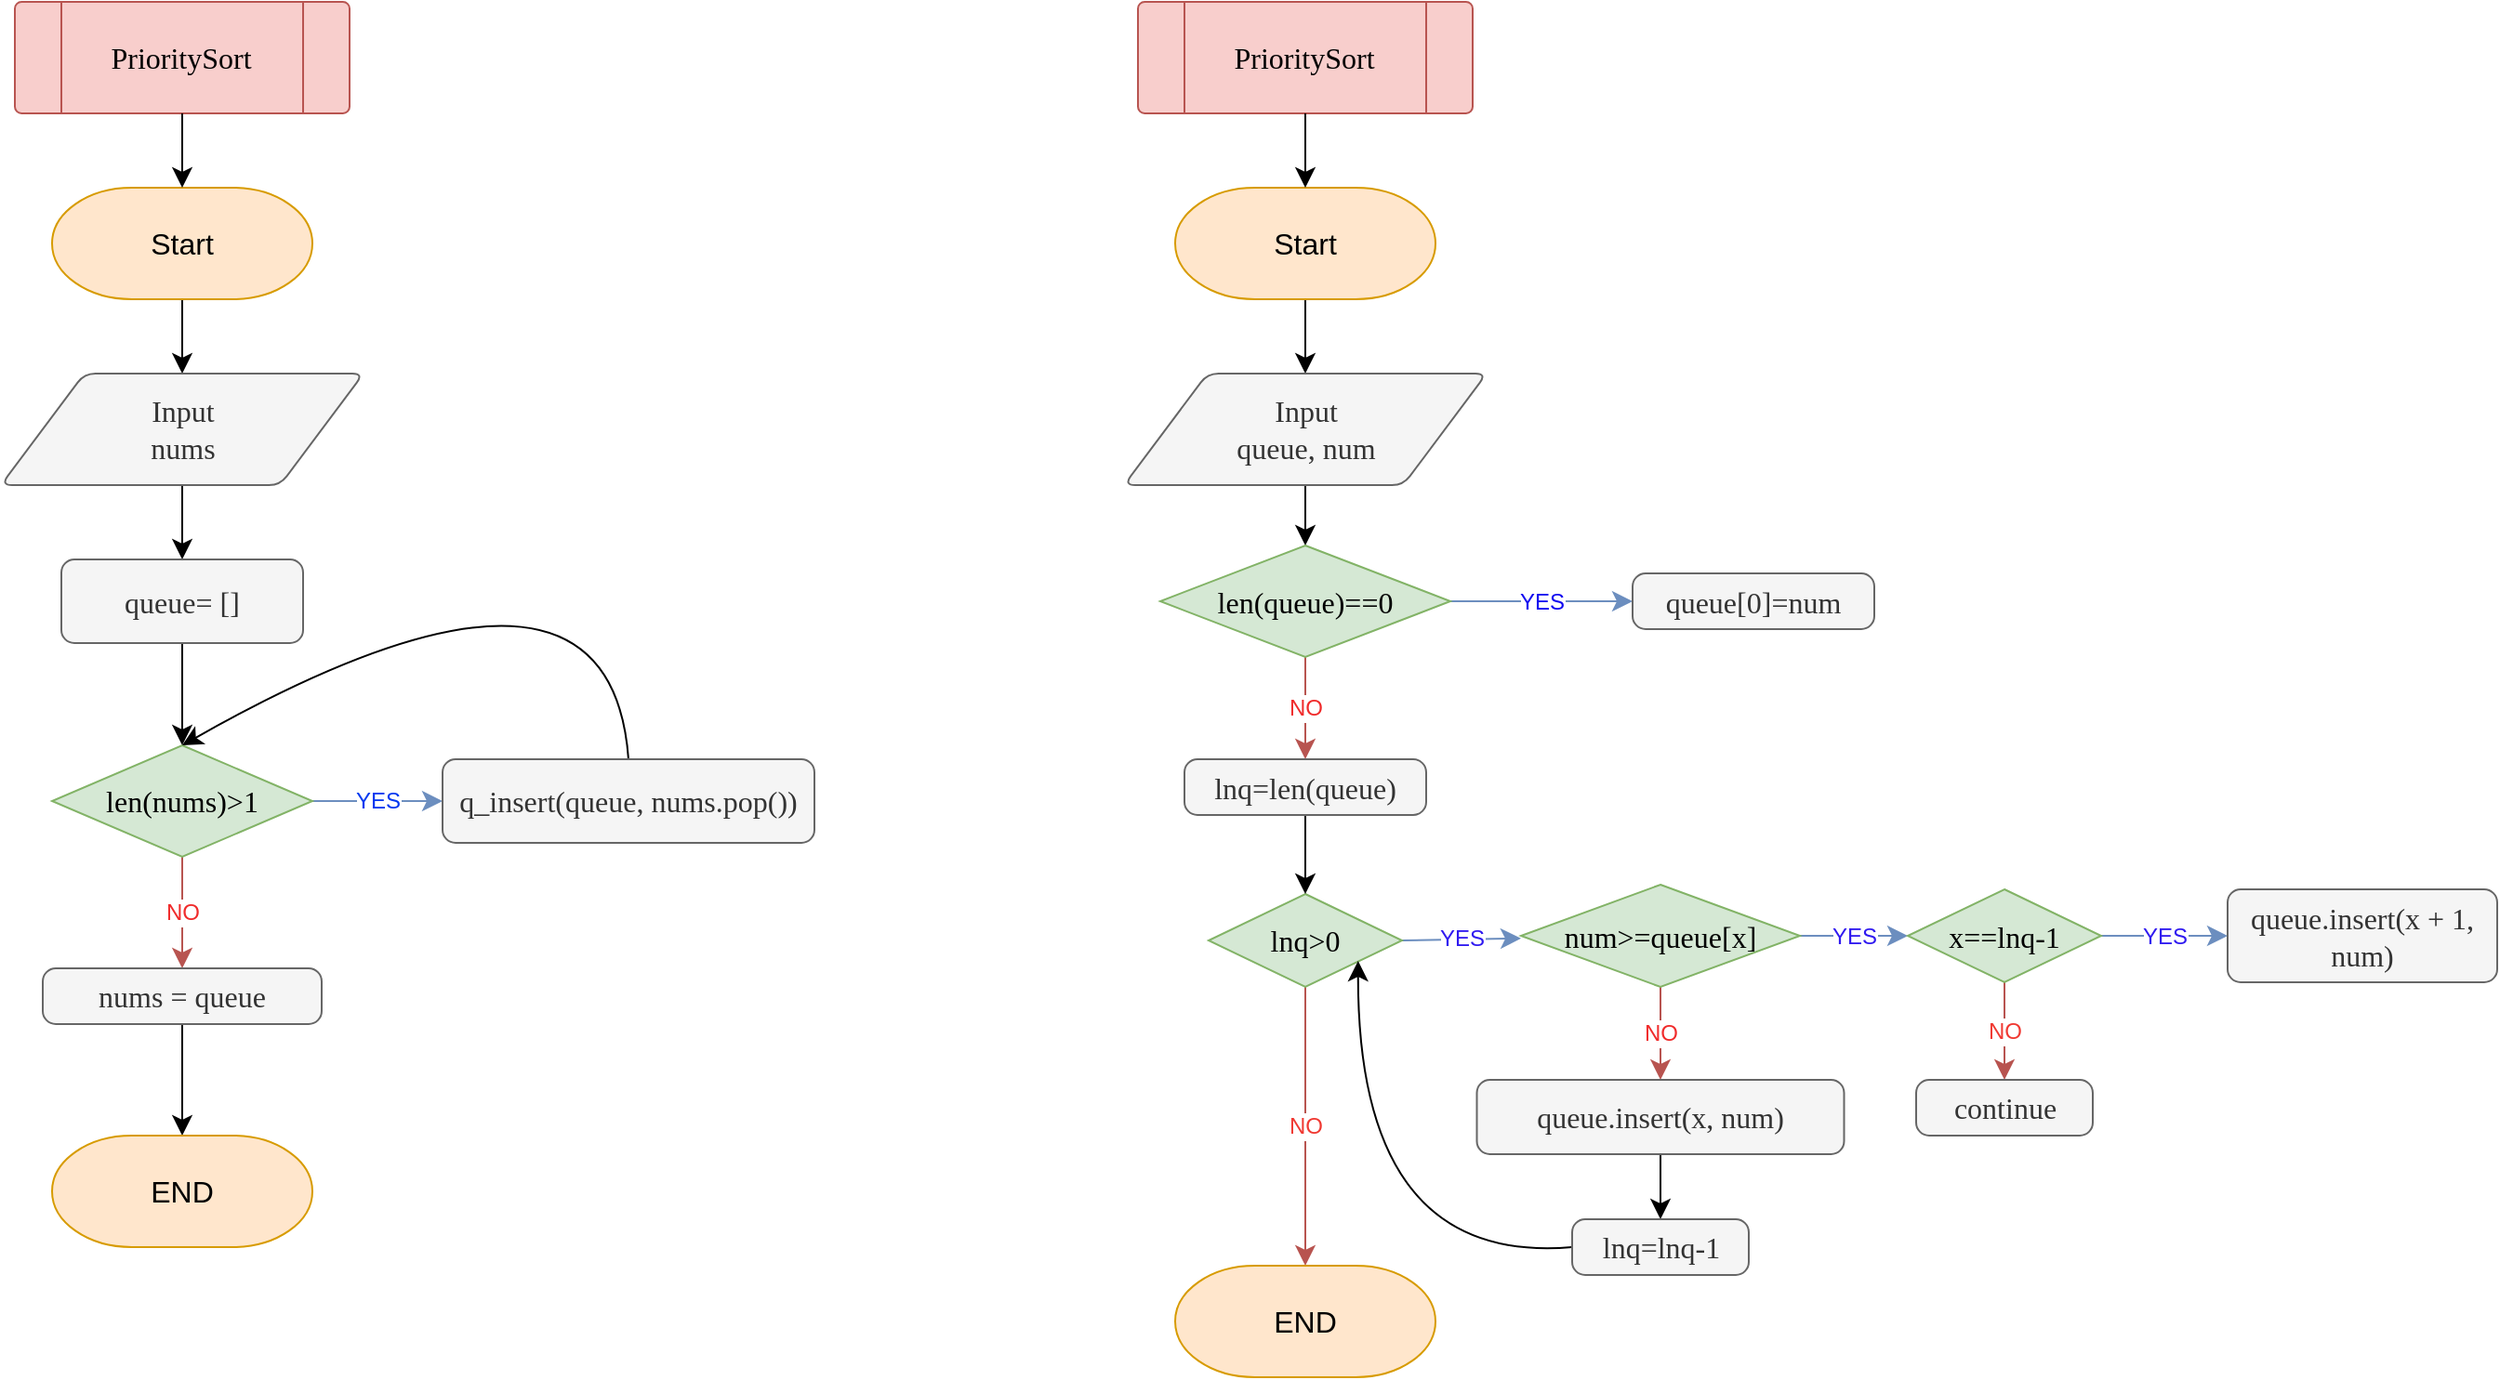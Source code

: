 <mxfile version="21.1.2" type="device">
  <diagram name="Страница 1" id="1Sl_nZ1g1N8PrJDqj42g">
    <mxGraphModel dx="1245" dy="1408" grid="1" gridSize="10" guides="1" tooltips="1" connect="1" arrows="1" fold="1" page="1" pageScale="1" pageWidth="827" pageHeight="1169" math="0" shadow="0">
      <root>
        <mxCell id="0" />
        <mxCell id="1" parent="0" />
        <mxCell id="bT7lZ-O7QSs4i1S0B8-C-22" style="edgeStyle=none;curved=1;rounded=1;orthogonalLoop=1;jettySize=auto;html=1;exitX=0.5;exitY=1;exitDx=0;exitDy=0;entryX=1;entryY=0.5;entryDx=0;entryDy=0;strokeWidth=1;fontFamily=Lucida Console;fontSize=12;fontColor=#F0F0F0;startSize=8;endSize=8;" parent="1" edge="1">
          <mxGeometry relative="1" as="geometry">
            <Array as="points">
              <mxPoint x="-140" y="1090" />
              <mxPoint x="-230" y="500" />
            </Array>
            <mxPoint x="-380" y="920" as="sourcePoint" />
          </mxGeometry>
        </mxCell>
        <mxCell id="Tnal-qNQDtSqXhumuWoh-2" value="" style="group" vertex="1" connectable="0" parent="1">
          <mxGeometry x="1050" y="200" width="180" height="60" as="geometry" />
        </mxCell>
        <mxCell id="Tnal-qNQDtSqXhumuWoh-3" value="" style="verticalLabelPosition=bottom;verticalAlign=top;html=1;shape=process;whiteSpace=wrap;rounded=1;size=0.14;arcSize=6;strokeWidth=1;fontFamily=Lucida Console;fontSize=16;fillColor=#f8cecc;strokeColor=#b85450;" vertex="1" parent="Tnal-qNQDtSqXhumuWoh-2">
          <mxGeometry width="180" height="60" as="geometry" />
        </mxCell>
        <mxCell id="Tnal-qNQDtSqXhumuWoh-4" value="PrioritySort" style="text;strokeColor=none;fillColor=none;html=1;align=center;verticalAlign=middle;whiteSpace=wrap;rounded=0;fontSize=16;fontFamily=Lucida Console;fontColor=#000000;" vertex="1" parent="Tnal-qNQDtSqXhumuWoh-2">
          <mxGeometry x="51.429" y="15" width="77.143" height="30" as="geometry" />
        </mxCell>
        <mxCell id="Tnal-qNQDtSqXhumuWoh-8" style="edgeStyle=none;curved=1;rounded=0;orthogonalLoop=1;jettySize=auto;html=1;exitX=0.5;exitY=1;exitDx=0;exitDy=0;exitPerimeter=0;fontSize=12;startSize=8;endSize=8;" edge="1" parent="1" source="Tnal-qNQDtSqXhumuWoh-5" target="Tnal-qNQDtSqXhumuWoh-6">
          <mxGeometry relative="1" as="geometry" />
        </mxCell>
        <mxCell id="Tnal-qNQDtSqXhumuWoh-5" value="Start" style="strokeWidth=1;html=1;shape=mxgraph.flowchart.terminator;whiteSpace=wrap;fontSize=16;rounded=1;fillColor=#ffe6cc;strokeColor=#d79b00;" vertex="1" parent="1">
          <mxGeometry x="1070" y="300" width="140" height="60" as="geometry" />
        </mxCell>
        <mxCell id="Tnal-qNQDtSqXhumuWoh-10" style="edgeStyle=none;curved=1;rounded=0;orthogonalLoop=1;jettySize=auto;html=1;exitX=0.5;exitY=1;exitDx=0;exitDy=0;fontSize=12;startSize=8;endSize=8;" edge="1" parent="1" source="Tnal-qNQDtSqXhumuWoh-6" target="Tnal-qNQDtSqXhumuWoh-9">
          <mxGeometry relative="1" as="geometry" />
        </mxCell>
        <mxCell id="Tnal-qNQDtSqXhumuWoh-6" value="Input&lt;br&gt;nums" style="shape=parallelogram;html=1;strokeWidth=1;perimeter=parallelogramPerimeter;whiteSpace=wrap;rounded=1;arcSize=12;size=0.23;fontFamily=Lucida Console;fontSize=16;fillColor=#f5f5f5;strokeColor=#666666;fontColor=#333333;" vertex="1" parent="1">
          <mxGeometry x="1042.5" y="400" width="195" height="60" as="geometry" />
        </mxCell>
        <mxCell id="Tnal-qNQDtSqXhumuWoh-7" style="edgeStyle=none;curved=1;rounded=0;orthogonalLoop=1;jettySize=auto;html=1;exitX=0.5;exitY=1;exitDx=0;exitDy=0;fontSize=12;startSize=8;endSize=8;" edge="1" parent="1" source="Tnal-qNQDtSqXhumuWoh-3" target="Tnal-qNQDtSqXhumuWoh-5">
          <mxGeometry relative="1" as="geometry" />
        </mxCell>
        <mxCell id="Tnal-qNQDtSqXhumuWoh-12" style="edgeStyle=none;curved=1;rounded=0;orthogonalLoop=1;jettySize=auto;html=1;exitX=0.5;exitY=1;exitDx=0;exitDy=0;fontSize=12;startSize=8;endSize=8;" edge="1" parent="1" source="Tnal-qNQDtSqXhumuWoh-9" target="Tnal-qNQDtSqXhumuWoh-11">
          <mxGeometry relative="1" as="geometry" />
        </mxCell>
        <mxCell id="Tnal-qNQDtSqXhumuWoh-9" value="&lt;div&gt;&lt;div&gt;queue= []&lt;/div&gt;&lt;/div&gt;" style="rounded=1;whiteSpace=wrap;html=1;absoluteArcSize=1;arcSize=14;strokeWidth=1;fontFamily=Lucida Console;fontSize=16;fillColor=#f5f5f5;strokeColor=#666666;fontColor=#333333;" vertex="1" parent="1">
          <mxGeometry x="1075" y="500" width="130" height="45" as="geometry" />
        </mxCell>
        <mxCell id="Tnal-qNQDtSqXhumuWoh-14" value="YES" style="edgeStyle=none;curved=1;rounded=0;orthogonalLoop=1;jettySize=auto;html=1;exitX=1;exitY=0.5;exitDx=0;exitDy=0;exitPerimeter=0;fontSize=12;startSize=8;endSize=8;fillColor=#dae8fc;strokeColor=#6c8ebf;fontColor=#0038F0;" edge="1" parent="1" source="Tnal-qNQDtSqXhumuWoh-11" target="Tnal-qNQDtSqXhumuWoh-13">
          <mxGeometry relative="1" as="geometry" />
        </mxCell>
        <mxCell id="Tnal-qNQDtSqXhumuWoh-16" value="NO" style="edgeStyle=none;curved=1;rounded=0;orthogonalLoop=1;jettySize=auto;html=1;exitX=0.5;exitY=1;exitDx=0;exitDy=0;exitPerimeter=0;fontSize=12;startSize=8;endSize=8;fontColor=#F02B2B;fillColor=#f8cecc;strokeColor=#b85450;" edge="1" parent="1" source="Tnal-qNQDtSqXhumuWoh-11" target="Tnal-qNQDtSqXhumuWoh-15">
          <mxGeometry relative="1" as="geometry" />
        </mxCell>
        <mxCell id="Tnal-qNQDtSqXhumuWoh-11" value="&lt;div&gt;len(nums)&amp;gt;1&lt;/div&gt;" style="strokeWidth=1;html=1;shape=mxgraph.flowchart.decision;whiteSpace=wrap;rounded=1;fontSize=16;fontFamily=Lucida Console;fillColor=#d5e8d4;strokeColor=#82b366;" vertex="1" parent="1">
          <mxGeometry x="1070" y="600" width="140" height="60" as="geometry" />
        </mxCell>
        <mxCell id="Tnal-qNQDtSqXhumuWoh-17" style="edgeStyle=none;curved=1;rounded=0;orthogonalLoop=1;jettySize=auto;html=1;exitX=0.5;exitY=0;exitDx=0;exitDy=0;entryX=0.5;entryY=0;entryDx=0;entryDy=0;entryPerimeter=0;fontSize=12;startSize=8;endSize=8;" edge="1" parent="1" source="Tnal-qNQDtSqXhumuWoh-13" target="Tnal-qNQDtSqXhumuWoh-11">
          <mxGeometry relative="1" as="geometry">
            <Array as="points">
              <mxPoint x="1370" y="470" />
            </Array>
          </mxGeometry>
        </mxCell>
        <mxCell id="Tnal-qNQDtSqXhumuWoh-13" value="&lt;div&gt;q_insert(queue, nums.pop())&lt;/div&gt;" style="rounded=1;whiteSpace=wrap;html=1;absoluteArcSize=1;arcSize=14;strokeWidth=1;fontFamily=Lucida Console;fontSize=16;fillColor=#f5f5f5;strokeColor=#666666;fontColor=#333333;" vertex="1" parent="1">
          <mxGeometry x="1280" y="607.5" width="200" height="45" as="geometry" />
        </mxCell>
        <mxCell id="Tnal-qNQDtSqXhumuWoh-51" style="edgeStyle=none;curved=1;rounded=0;orthogonalLoop=1;jettySize=auto;html=1;exitX=0.5;exitY=1;exitDx=0;exitDy=0;fontSize=12;startSize=8;endSize=8;" edge="1" parent="1" source="Tnal-qNQDtSqXhumuWoh-15" target="Tnal-qNQDtSqXhumuWoh-50">
          <mxGeometry relative="1" as="geometry" />
        </mxCell>
        <mxCell id="Tnal-qNQDtSqXhumuWoh-15" value="&lt;div&gt;nums = queue&lt;/div&gt;" style="rounded=1;whiteSpace=wrap;html=1;absoluteArcSize=1;arcSize=14;strokeWidth=1;fontFamily=Lucida Console;fontSize=16;fillColor=#f5f5f5;strokeColor=#666666;fontColor=#333333;" vertex="1" parent="1">
          <mxGeometry x="1065" y="720" width="150" height="30" as="geometry" />
        </mxCell>
        <mxCell id="Tnal-qNQDtSqXhumuWoh-18" value="" style="group" vertex="1" connectable="0" parent="1">
          <mxGeometry x="1654" y="200" width="180" height="60" as="geometry" />
        </mxCell>
        <mxCell id="Tnal-qNQDtSqXhumuWoh-19" value="" style="verticalLabelPosition=bottom;verticalAlign=top;html=1;shape=process;whiteSpace=wrap;rounded=1;size=0.14;arcSize=6;strokeWidth=1;fontFamily=Lucida Console;fontSize=16;fillColor=#f8cecc;strokeColor=#b85450;" vertex="1" parent="Tnal-qNQDtSqXhumuWoh-18">
          <mxGeometry width="180" height="60" as="geometry" />
        </mxCell>
        <mxCell id="Tnal-qNQDtSqXhumuWoh-20" value="PrioritySort" style="text;strokeColor=none;fillColor=none;html=1;align=center;verticalAlign=middle;whiteSpace=wrap;rounded=0;fontSize=16;fontFamily=Lucida Console;fontColor=#000000;" vertex="1" parent="Tnal-qNQDtSqXhumuWoh-18">
          <mxGeometry x="51.429" y="15" width="77.143" height="30" as="geometry" />
        </mxCell>
        <mxCell id="Tnal-qNQDtSqXhumuWoh-24" style="edgeStyle=none;curved=1;rounded=0;orthogonalLoop=1;jettySize=auto;html=1;exitX=0.5;exitY=1;exitDx=0;exitDy=0;exitPerimeter=0;fontSize=12;startSize=8;endSize=8;" edge="1" parent="1" source="Tnal-qNQDtSqXhumuWoh-21" target="Tnal-qNQDtSqXhumuWoh-22">
          <mxGeometry relative="1" as="geometry" />
        </mxCell>
        <mxCell id="Tnal-qNQDtSqXhumuWoh-21" value="Start" style="strokeWidth=1;html=1;shape=mxgraph.flowchart.terminator;whiteSpace=wrap;fontSize=16;rounded=1;fillColor=#ffe6cc;strokeColor=#d79b00;" vertex="1" parent="1">
          <mxGeometry x="1674" y="300" width="140" height="60" as="geometry" />
        </mxCell>
        <mxCell id="Tnal-qNQDtSqXhumuWoh-26" style="edgeStyle=none;curved=1;rounded=0;orthogonalLoop=1;jettySize=auto;html=1;exitX=0.5;exitY=1;exitDx=0;exitDy=0;fontSize=12;startSize=8;endSize=8;" edge="1" parent="1" source="Tnal-qNQDtSqXhumuWoh-22" target="Tnal-qNQDtSqXhumuWoh-25">
          <mxGeometry relative="1" as="geometry" />
        </mxCell>
        <mxCell id="Tnal-qNQDtSqXhumuWoh-22" value="Input&lt;br&gt;queue, num" style="shape=parallelogram;html=1;strokeWidth=1;perimeter=parallelogramPerimeter;whiteSpace=wrap;rounded=1;arcSize=12;size=0.23;fontFamily=Lucida Console;fontSize=16;fillColor=#f5f5f5;strokeColor=#666666;fontColor=#333333;" vertex="1" parent="1">
          <mxGeometry x="1646.5" y="400" width="195" height="60" as="geometry" />
        </mxCell>
        <mxCell id="Tnal-qNQDtSqXhumuWoh-23" style="edgeStyle=none;curved=1;rounded=0;orthogonalLoop=1;jettySize=auto;html=1;exitX=0.5;exitY=1;exitDx=0;exitDy=0;fontSize=12;startSize=8;endSize=8;" edge="1" parent="1" source="Tnal-qNQDtSqXhumuWoh-19" target="Tnal-qNQDtSqXhumuWoh-21">
          <mxGeometry relative="1" as="geometry" />
        </mxCell>
        <mxCell id="Tnal-qNQDtSqXhumuWoh-28" value="YES" style="edgeStyle=none;curved=1;rounded=0;orthogonalLoop=1;jettySize=auto;html=1;exitX=1;exitY=0.5;exitDx=0;exitDy=0;exitPerimeter=0;fontSize=12;startSize=8;endSize=8;fillColor=#dae8fc;strokeColor=#6c8ebf;fontColor=#110AF0;" edge="1" parent="1" source="Tnal-qNQDtSqXhumuWoh-25" target="Tnal-qNQDtSqXhumuWoh-27">
          <mxGeometry relative="1" as="geometry" />
        </mxCell>
        <mxCell id="Tnal-qNQDtSqXhumuWoh-30" value="NO" style="edgeStyle=none;curved=1;rounded=0;orthogonalLoop=1;jettySize=auto;html=1;exitX=0.5;exitY=1;exitDx=0;exitDy=0;exitPerimeter=0;fontSize=12;startSize=8;endSize=8;fontColor=#F02B2B;fillColor=#f8cecc;strokeColor=#b85450;entryX=0.5;entryY=0;entryDx=0;entryDy=0;" edge="1" parent="1" source="Tnal-qNQDtSqXhumuWoh-25" target="Tnal-qNQDtSqXhumuWoh-31">
          <mxGeometry relative="1" as="geometry">
            <mxPoint x="1780" y="590" as="targetPoint" />
          </mxGeometry>
        </mxCell>
        <mxCell id="Tnal-qNQDtSqXhumuWoh-25" value="&lt;div&gt;len(queue)==0&lt;/div&gt;" style="strokeWidth=1;html=1;shape=mxgraph.flowchart.decision;whiteSpace=wrap;rounded=1;fontSize=16;fontFamily=Lucida Console;fillColor=#d5e8d4;strokeColor=#82b366;" vertex="1" parent="1">
          <mxGeometry x="1666" y="492.5" width="156" height="60" as="geometry" />
        </mxCell>
        <mxCell id="Tnal-qNQDtSqXhumuWoh-27" value="&lt;div&gt;queue[0]=num&lt;/div&gt;" style="rounded=1;whiteSpace=wrap;html=1;absoluteArcSize=1;arcSize=14;strokeWidth=1;fontFamily=Lucida Console;fontSize=16;fillColor=#f5f5f5;strokeColor=#666666;fontColor=#333333;" vertex="1" parent="1">
          <mxGeometry x="1920" y="507.5" width="130" height="30" as="geometry" />
        </mxCell>
        <mxCell id="Tnal-qNQDtSqXhumuWoh-35" value="YES" style="edgeStyle=none;curved=1;rounded=0;orthogonalLoop=1;jettySize=auto;html=1;exitX=1;exitY=0.5;exitDx=0;exitDy=0;exitPerimeter=0;fontSize=12;startSize=8;endSize=8;fillColor=#dae8fc;strokeColor=#6c8ebf;fontColor=#301AF0;" edge="1" parent="1" source="Tnal-qNQDtSqXhumuWoh-29" target="Tnal-qNQDtSqXhumuWoh-33">
          <mxGeometry relative="1" as="geometry" />
        </mxCell>
        <mxCell id="Tnal-qNQDtSqXhumuWoh-49" value="NO" style="edgeStyle=none;curved=1;rounded=0;orthogonalLoop=1;jettySize=auto;html=1;exitX=0.5;exitY=1;exitDx=0;exitDy=0;exitPerimeter=0;fontSize=12;startSize=8;endSize=8;fillColor=#f8cecc;strokeColor=#b85450;fontColor=#F03932;" edge="1" parent="1" source="Tnal-qNQDtSqXhumuWoh-29" target="Tnal-qNQDtSqXhumuWoh-48">
          <mxGeometry relative="1" as="geometry" />
        </mxCell>
        <mxCell id="Tnal-qNQDtSqXhumuWoh-29" value="&lt;div&gt;lnq&amp;gt;0&lt;/div&gt;" style="strokeWidth=1;html=1;shape=mxgraph.flowchart.decision;whiteSpace=wrap;rounded=1;fontSize=16;fontFamily=Lucida Console;fillColor=#d5e8d4;strokeColor=#82b366;" vertex="1" parent="1">
          <mxGeometry x="1692" y="680" width="104" height="50" as="geometry" />
        </mxCell>
        <mxCell id="Tnal-qNQDtSqXhumuWoh-32" style="edgeStyle=none;curved=1;rounded=0;orthogonalLoop=1;jettySize=auto;html=1;exitX=0.5;exitY=1;exitDx=0;exitDy=0;fontSize=12;startSize=8;endSize=8;" edge="1" parent="1" source="Tnal-qNQDtSqXhumuWoh-31" target="Tnal-qNQDtSqXhumuWoh-29">
          <mxGeometry relative="1" as="geometry" />
        </mxCell>
        <mxCell id="Tnal-qNQDtSqXhumuWoh-31" value="&lt;div&gt;lnq=len(queue)&lt;/div&gt;" style="rounded=1;whiteSpace=wrap;html=1;absoluteArcSize=1;arcSize=14;strokeWidth=1;fontFamily=Lucida Console;fontSize=16;fillColor=#f5f5f5;strokeColor=#666666;fontColor=#333333;" vertex="1" parent="1">
          <mxGeometry x="1679" y="607.5" width="130" height="30" as="geometry" />
        </mxCell>
        <mxCell id="Tnal-qNQDtSqXhumuWoh-36" value="YES" style="edgeStyle=none;curved=1;rounded=0;orthogonalLoop=1;jettySize=auto;html=1;exitX=1;exitY=0.5;exitDx=0;exitDy=0;exitPerimeter=0;entryX=0;entryY=0.5;entryDx=0;entryDy=0;entryPerimeter=0;fontSize=12;startSize=8;endSize=8;fillColor=#dae8fc;strokeColor=#6c8ebf;fontColor=#301AF0;" edge="1" parent="1" source="Tnal-qNQDtSqXhumuWoh-33" target="Tnal-qNQDtSqXhumuWoh-34">
          <mxGeometry relative="1" as="geometry" />
        </mxCell>
        <mxCell id="Tnal-qNQDtSqXhumuWoh-43" value="NO" style="edgeStyle=none;curved=1;rounded=0;orthogonalLoop=1;jettySize=auto;html=1;exitX=0.5;exitY=1;exitDx=0;exitDy=0;exitPerimeter=0;fontSize=12;startSize=8;endSize=8;fillColor=#f8cecc;strokeColor=#b85450;fontColor=#F02B2B;" edge="1" parent="1" source="Tnal-qNQDtSqXhumuWoh-33" target="Tnal-qNQDtSqXhumuWoh-42">
          <mxGeometry relative="1" as="geometry" />
        </mxCell>
        <mxCell id="Tnal-qNQDtSqXhumuWoh-33" value="&lt;div&gt;num&amp;gt;=queue[x]&lt;/div&gt;" style="strokeWidth=1;html=1;shape=mxgraph.flowchart.decision;whiteSpace=wrap;rounded=1;fontSize=16;fontFamily=Lucida Console;fillColor=#d5e8d4;strokeColor=#82b366;" vertex="1" parent="1">
          <mxGeometry x="1860" y="675" width="150" height="55" as="geometry" />
        </mxCell>
        <mxCell id="Tnal-qNQDtSqXhumuWoh-38" value="YES" style="edgeStyle=none;curved=1;rounded=0;orthogonalLoop=1;jettySize=auto;html=1;exitX=1;exitY=0.5;exitDx=0;exitDy=0;exitPerimeter=0;fontSize=12;startSize=8;endSize=8;fillColor=#dae8fc;strokeColor=#6c8ebf;fontColor=#301AF0;" edge="1" parent="1" source="Tnal-qNQDtSqXhumuWoh-34" target="Tnal-qNQDtSqXhumuWoh-37">
          <mxGeometry relative="1" as="geometry" />
        </mxCell>
        <mxCell id="Tnal-qNQDtSqXhumuWoh-40" value="NO" style="edgeStyle=none;curved=1;rounded=0;orthogonalLoop=1;jettySize=auto;html=1;exitX=0.5;exitY=1;exitDx=0;exitDy=0;exitPerimeter=0;fontSize=12;startSize=8;endSize=8;fontColor=#F03932;fillColor=#f8cecc;strokeColor=#b85450;" edge="1" parent="1" source="Tnal-qNQDtSqXhumuWoh-34" target="Tnal-qNQDtSqXhumuWoh-39">
          <mxGeometry relative="1" as="geometry" />
        </mxCell>
        <mxCell id="Tnal-qNQDtSqXhumuWoh-34" value="&lt;div&gt;x==lnq-1&lt;/div&gt;" style="strokeWidth=1;html=1;shape=mxgraph.flowchart.decision;whiteSpace=wrap;rounded=1;fontSize=16;fontFamily=Lucida Console;fillColor=#d5e8d4;strokeColor=#82b366;" vertex="1" parent="1">
          <mxGeometry x="2068" y="677.5" width="104" height="50" as="geometry" />
        </mxCell>
        <mxCell id="Tnal-qNQDtSqXhumuWoh-37" value="&lt;div&gt;queue.insert(x + 1, num)&lt;/div&gt;" style="rounded=1;whiteSpace=wrap;html=1;absoluteArcSize=1;arcSize=14;strokeWidth=1;fontFamily=Lucida Console;fontSize=16;fillColor=#f5f5f5;strokeColor=#666666;fontColor=#333333;" vertex="1" parent="1">
          <mxGeometry x="2240" y="677.5" width="145" height="50" as="geometry" />
        </mxCell>
        <mxCell id="Tnal-qNQDtSqXhumuWoh-39" value="&lt;div&gt;continue&lt;/div&gt;" style="rounded=1;whiteSpace=wrap;html=1;absoluteArcSize=1;arcSize=14;strokeWidth=1;fontFamily=Lucida Console;fontSize=16;fillColor=#f5f5f5;strokeColor=#666666;fontColor=#333333;" vertex="1" parent="1">
          <mxGeometry x="2072.5" y="780" width="95" height="30" as="geometry" />
        </mxCell>
        <mxCell id="Tnal-qNQDtSqXhumuWoh-45" style="edgeStyle=none;curved=1;rounded=0;orthogonalLoop=1;jettySize=auto;html=1;exitX=0.5;exitY=1;exitDx=0;exitDy=0;entryX=0.5;entryY=0;entryDx=0;entryDy=0;fontSize=12;startSize=8;endSize=8;" edge="1" parent="1" source="Tnal-qNQDtSqXhumuWoh-42" target="Tnal-qNQDtSqXhumuWoh-44">
          <mxGeometry relative="1" as="geometry" />
        </mxCell>
        <mxCell id="Tnal-qNQDtSqXhumuWoh-42" value="&lt;div&gt;queue.insert(x, num)&lt;/div&gt;" style="rounded=1;whiteSpace=wrap;html=1;absoluteArcSize=1;arcSize=14;strokeWidth=1;fontFamily=Lucida Console;fontSize=16;fillColor=#f5f5f5;strokeColor=#666666;fontColor=#333333;" vertex="1" parent="1">
          <mxGeometry x="1836.25" y="780" width="197.5" height="40" as="geometry" />
        </mxCell>
        <mxCell id="Tnal-qNQDtSqXhumuWoh-47" style="edgeStyle=none;curved=1;rounded=0;orthogonalLoop=1;jettySize=auto;html=1;exitX=0;exitY=0.5;exitDx=0;exitDy=0;entryX=0.773;entryY=0.72;entryDx=0;entryDy=0;entryPerimeter=0;fontSize=12;startSize=8;endSize=8;" edge="1" parent="1" source="Tnal-qNQDtSqXhumuWoh-44" target="Tnal-qNQDtSqXhumuWoh-29">
          <mxGeometry relative="1" as="geometry">
            <Array as="points">
              <mxPoint x="1772" y="880" />
            </Array>
          </mxGeometry>
        </mxCell>
        <mxCell id="Tnal-qNQDtSqXhumuWoh-44" value="&lt;div&gt;lnq=lnq-1&lt;/div&gt;" style="rounded=1;whiteSpace=wrap;html=1;absoluteArcSize=1;arcSize=14;strokeWidth=1;fontFamily=Lucida Console;fontSize=16;fillColor=#f5f5f5;strokeColor=#666666;fontColor=#333333;" vertex="1" parent="1">
          <mxGeometry x="1887.5" y="855" width="95" height="30" as="geometry" />
        </mxCell>
        <mxCell id="Tnal-qNQDtSqXhumuWoh-48" value="END" style="strokeWidth=1;html=1;shape=mxgraph.flowchart.terminator;whiteSpace=wrap;fontSize=16;rounded=1;fillColor=#ffe6cc;strokeColor=#d79b00;" vertex="1" parent="1">
          <mxGeometry x="1674" y="880" width="140" height="60" as="geometry" />
        </mxCell>
        <mxCell id="Tnal-qNQDtSqXhumuWoh-50" value="END" style="strokeWidth=1;html=1;shape=mxgraph.flowchart.terminator;whiteSpace=wrap;fontSize=16;rounded=1;fillColor=#ffe6cc;strokeColor=#d79b00;" vertex="1" parent="1">
          <mxGeometry x="1070" y="810" width="140" height="60" as="geometry" />
        </mxCell>
      </root>
    </mxGraphModel>
  </diagram>
</mxfile>
